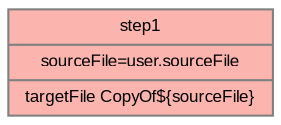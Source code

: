 digraph G {
node [fontname = "Arial"
            fontsize = 8
            shape = "record"
            color = "#808080"
            style="filled"
            fillcolor = "white"
            layer = "2"
            colorscheme = pastel19]
step1[
 	fillcolor =  "1"
 	label = "{ step1 | sourceFile=user.sourceFile\n | targetFile CopyOf$\{sourceFile\}\n }"]
}